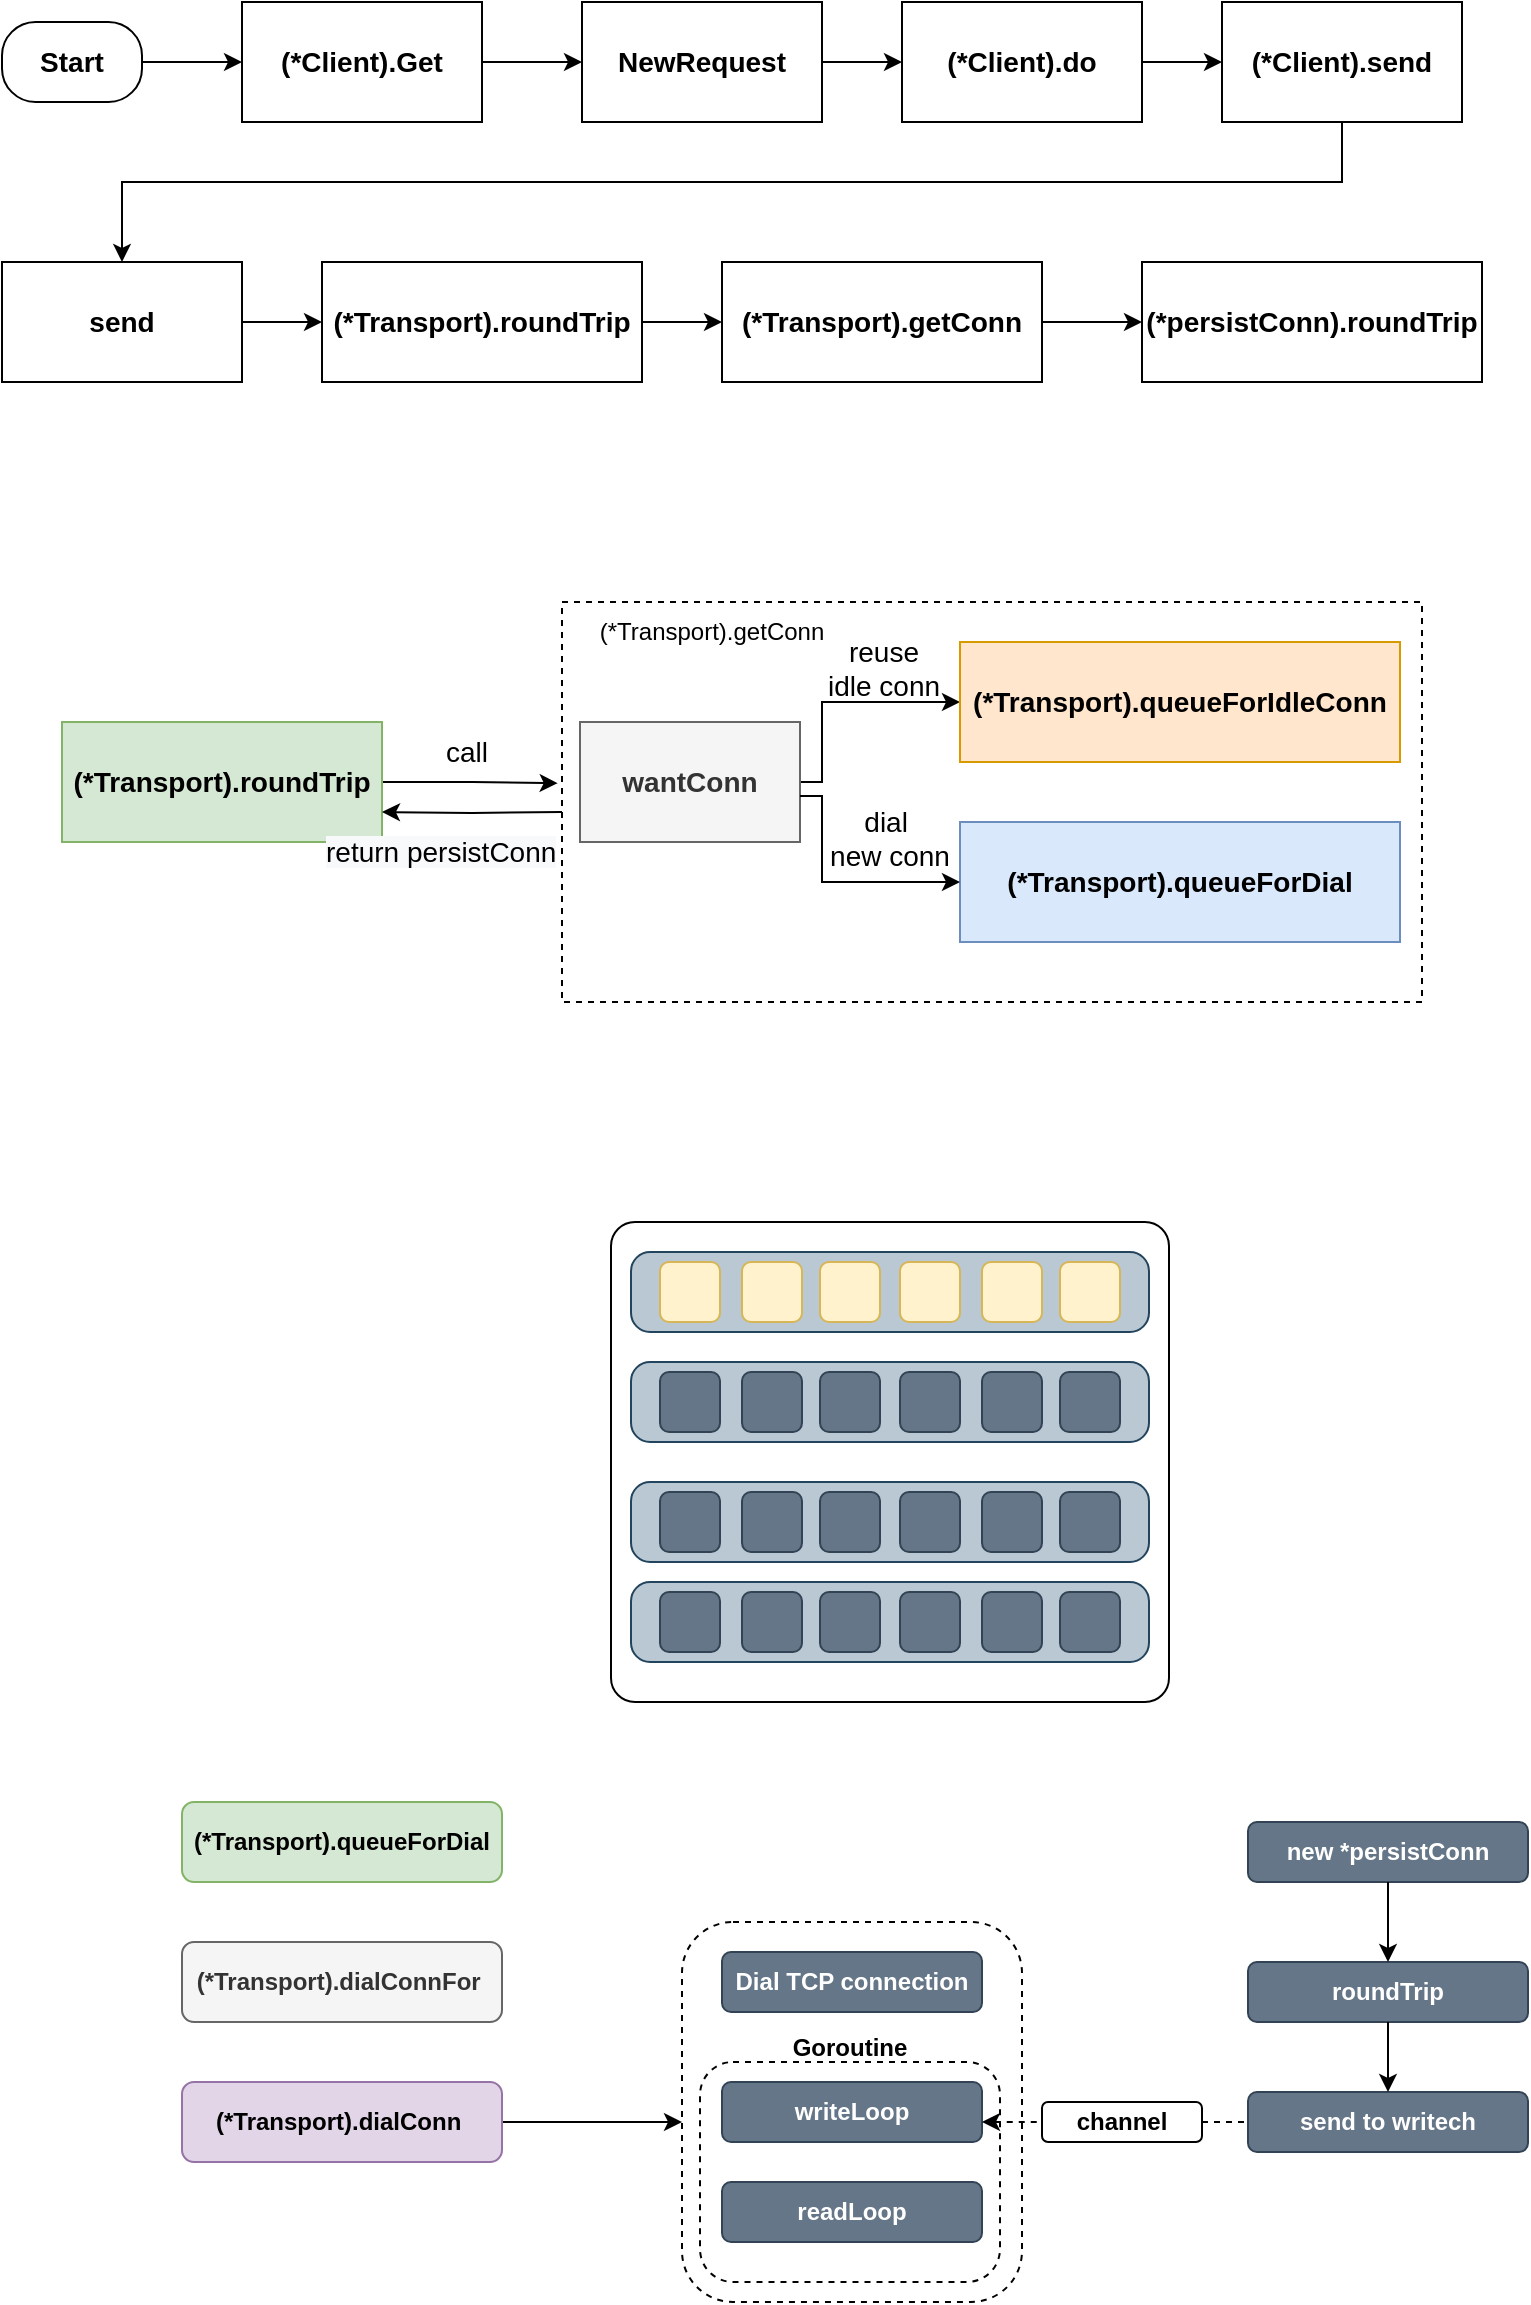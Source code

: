 <mxfile version="15.6.5" type="github">
  <diagram id="J2EWIxKZFVFp0aU-S5zG" name="Page-1">
    <mxGraphModel dx="1209" dy="652" grid="1" gridSize="10" guides="1" tooltips="1" connect="1" arrows="1" fold="1" page="1" pageScale="1" pageWidth="827" pageHeight="1169" math="0" shadow="0">
      <root>
        <mxCell id="0" />
        <mxCell id="1" parent="0" />
        <mxCell id="iW7Jy4BK9aNB-KTvajbZ-5" value="" style="edgeStyle=orthogonalEdgeStyle;rounded=0;orthogonalLoop=1;jettySize=auto;html=1;" parent="1" source="iW7Jy4BK9aNB-KTvajbZ-1" target="iW7Jy4BK9aNB-KTvajbZ-4" edge="1">
          <mxGeometry relative="1" as="geometry" />
        </mxCell>
        <mxCell id="iW7Jy4BK9aNB-KTvajbZ-1" value="Start" style="rounded=1;whiteSpace=wrap;html=1;arcSize=42;fontStyle=1;fontSize=14;" parent="1" vertex="1">
          <mxGeometry x="10" y="30" width="70" height="40" as="geometry" />
        </mxCell>
        <mxCell id="iW7Jy4BK9aNB-KTvajbZ-7" value="" style="edgeStyle=orthogonalEdgeStyle;rounded=0;orthogonalLoop=1;jettySize=auto;html=1;fontSize=14;" parent="1" source="iW7Jy4BK9aNB-KTvajbZ-4" target="iW7Jy4BK9aNB-KTvajbZ-6" edge="1">
          <mxGeometry relative="1" as="geometry" />
        </mxCell>
        <mxCell id="iW7Jy4BK9aNB-KTvajbZ-4" value="(*Client).Get" style="rounded=1;whiteSpace=wrap;html=1;arcSize=0;fontSize=14;fontStyle=1" parent="1" vertex="1">
          <mxGeometry x="130" y="20" width="120" height="60" as="geometry" />
        </mxCell>
        <mxCell id="iW7Jy4BK9aNB-KTvajbZ-9" value="" style="edgeStyle=orthogonalEdgeStyle;rounded=0;orthogonalLoop=1;jettySize=auto;html=1;fontSize=14;" parent="1" source="iW7Jy4BK9aNB-KTvajbZ-6" target="iW7Jy4BK9aNB-KTvajbZ-8" edge="1">
          <mxGeometry relative="1" as="geometry" />
        </mxCell>
        <mxCell id="iW7Jy4BK9aNB-KTvajbZ-6" value="NewRequest" style="rounded=1;whiteSpace=wrap;html=1;arcSize=0;fontSize=14;fontStyle=1" parent="1" vertex="1">
          <mxGeometry x="300" y="20" width="120" height="60" as="geometry" />
        </mxCell>
        <mxCell id="iW7Jy4BK9aNB-KTvajbZ-11" value="" style="edgeStyle=orthogonalEdgeStyle;rounded=0;orthogonalLoop=1;jettySize=auto;html=1;fontSize=14;" parent="1" source="iW7Jy4BK9aNB-KTvajbZ-8" target="iW7Jy4BK9aNB-KTvajbZ-10" edge="1">
          <mxGeometry relative="1" as="geometry" />
        </mxCell>
        <mxCell id="iW7Jy4BK9aNB-KTvajbZ-8" value="(*Client).do" style="rounded=1;whiteSpace=wrap;html=1;arcSize=0;fontSize=14;fontStyle=1" parent="1" vertex="1">
          <mxGeometry x="460" y="20" width="120" height="60" as="geometry" />
        </mxCell>
        <mxCell id="iW7Jy4BK9aNB-KTvajbZ-13" value="" style="edgeStyle=orthogonalEdgeStyle;rounded=0;orthogonalLoop=1;jettySize=auto;html=1;fontSize=14;" parent="1" source="iW7Jy4BK9aNB-KTvajbZ-10" target="iW7Jy4BK9aNB-KTvajbZ-12" edge="1">
          <mxGeometry relative="1" as="geometry">
            <Array as="points">
              <mxPoint x="680" y="110" />
              <mxPoint x="70" y="110" />
            </Array>
          </mxGeometry>
        </mxCell>
        <mxCell id="iW7Jy4BK9aNB-KTvajbZ-10" value="(*Client).send" style="rounded=1;whiteSpace=wrap;html=1;arcSize=0;fontSize=14;fontStyle=1" parent="1" vertex="1">
          <mxGeometry x="620" y="20" width="120" height="60" as="geometry" />
        </mxCell>
        <mxCell id="iW7Jy4BK9aNB-KTvajbZ-15" value="" style="edgeStyle=orthogonalEdgeStyle;rounded=0;orthogonalLoop=1;jettySize=auto;html=1;fontSize=14;" parent="1" source="iW7Jy4BK9aNB-KTvajbZ-12" target="iW7Jy4BK9aNB-KTvajbZ-14" edge="1">
          <mxGeometry relative="1" as="geometry" />
        </mxCell>
        <mxCell id="iW7Jy4BK9aNB-KTvajbZ-12" value="send" style="rounded=1;whiteSpace=wrap;html=1;arcSize=0;fontSize=14;fontStyle=1" parent="1" vertex="1">
          <mxGeometry x="10" y="150" width="120" height="60" as="geometry" />
        </mxCell>
        <mxCell id="iW7Jy4BK9aNB-KTvajbZ-17" value="" style="edgeStyle=orthogonalEdgeStyle;rounded=0;orthogonalLoop=1;jettySize=auto;html=1;fontSize=14;" parent="1" source="iW7Jy4BK9aNB-KTvajbZ-14" target="iW7Jy4BK9aNB-KTvajbZ-16" edge="1">
          <mxGeometry relative="1" as="geometry" />
        </mxCell>
        <mxCell id="iW7Jy4BK9aNB-KTvajbZ-14" value="(*Transport).roundTrip" style="rounded=1;whiteSpace=wrap;html=1;arcSize=0;fontSize=14;fontStyle=1" parent="1" vertex="1">
          <mxGeometry x="170" y="150" width="160" height="60" as="geometry" />
        </mxCell>
        <mxCell id="iW7Jy4BK9aNB-KTvajbZ-19" value="" style="edgeStyle=orthogonalEdgeStyle;rounded=0;orthogonalLoop=1;jettySize=auto;html=1;fontSize=14;" parent="1" source="iW7Jy4BK9aNB-KTvajbZ-16" target="iW7Jy4BK9aNB-KTvajbZ-18" edge="1">
          <mxGeometry relative="1" as="geometry" />
        </mxCell>
        <mxCell id="iW7Jy4BK9aNB-KTvajbZ-16" value="(*Transport).getConn" style="rounded=1;whiteSpace=wrap;html=1;arcSize=0;fontSize=14;fontStyle=1" parent="1" vertex="1">
          <mxGeometry x="370" y="150" width="160" height="60" as="geometry" />
        </mxCell>
        <mxCell id="iW7Jy4BK9aNB-KTvajbZ-18" value="(*persistConn).roundTrip" style="rounded=1;whiteSpace=wrap;html=1;arcSize=0;fontSize=14;fontStyle=1" parent="1" vertex="1">
          <mxGeometry x="580" y="150" width="170" height="60" as="geometry" />
        </mxCell>
        <mxCell id="6nx5Ef50IVuq_1JzivEW-11" value="" style="edgeStyle=orthogonalEdgeStyle;rounded=0;orthogonalLoop=1;jettySize=auto;html=1;entryX=-0.005;entryY=0.453;entryDx=0;entryDy=0;entryPerimeter=0;" parent="1" source="6nx5Ef50IVuq_1JzivEW-2" target="6nx5Ef50IVuq_1JzivEW-3" edge="1">
          <mxGeometry relative="1" as="geometry" />
        </mxCell>
        <mxCell id="6nx5Ef50IVuq_1JzivEW-2" value="(*Transport).roundTrip" style="rounded=1;whiteSpace=wrap;html=1;arcSize=0;fontSize=14;fontStyle=1;fillColor=#d5e8d4;strokeColor=#82b366;" parent="1" vertex="1">
          <mxGeometry x="40" y="380" width="160" height="60" as="geometry" />
        </mxCell>
        <mxCell id="6nx5Ef50IVuq_1JzivEW-3" value="" style="rounded=0;whiteSpace=wrap;html=1;dashed=1;" parent="1" vertex="1">
          <mxGeometry x="290" y="320" width="430" height="200" as="geometry" />
        </mxCell>
        <mxCell id="6nx5Ef50IVuq_1JzivEW-8" value="" style="edgeStyle=orthogonalEdgeStyle;rounded=0;orthogonalLoop=1;jettySize=auto;html=1;entryX=0;entryY=0.5;entryDx=0;entryDy=0;" parent="1" source="6nx5Ef50IVuq_1JzivEW-4" target="6nx5Ef50IVuq_1JzivEW-6" edge="1">
          <mxGeometry relative="1" as="geometry">
            <Array as="points">
              <mxPoint x="420" y="410" />
              <mxPoint x="420" y="370" />
            </Array>
          </mxGeometry>
        </mxCell>
        <mxCell id="6nx5Ef50IVuq_1JzivEW-4" value="wantConn" style="rounded=1;whiteSpace=wrap;html=1;arcSize=0;fontSize=14;fontStyle=1;fillColor=#f5f5f5;strokeColor=#666666;fontColor=#333333;" parent="1" vertex="1">
          <mxGeometry x="299" y="380" width="110" height="60" as="geometry" />
        </mxCell>
        <mxCell id="6nx5Ef50IVuq_1JzivEW-5" value="(*Transport).getConn" style="text;html=1;strokeColor=none;fillColor=none;align=center;verticalAlign=middle;whiteSpace=wrap;rounded=0;dashed=1;" parent="1" vertex="1">
          <mxGeometry x="300" y="320" width="130" height="30" as="geometry" />
        </mxCell>
        <mxCell id="6nx5Ef50IVuq_1JzivEW-6" value="(*Transport).queueForIdleConn" style="rounded=1;whiteSpace=wrap;html=1;arcSize=0;fontSize=14;fontStyle=1;fillColor=#ffe6cc;strokeColor=#d79b00;" parent="1" vertex="1">
          <mxGeometry x="489" y="340" width="220" height="60" as="geometry" />
        </mxCell>
        <mxCell id="6nx5Ef50IVuq_1JzivEW-7" value="(*Transport).queueForDial" style="rounded=1;whiteSpace=wrap;html=1;arcSize=0;fontSize=14;fontStyle=1;fillColor=#dae8fc;strokeColor=#6c8ebf;" parent="1" vertex="1">
          <mxGeometry x="489" y="430" width="220" height="60" as="geometry" />
        </mxCell>
        <mxCell id="6nx5Ef50IVuq_1JzivEW-10" value="" style="edgeStyle=orthogonalEdgeStyle;rounded=0;orthogonalLoop=1;jettySize=auto;html=1;entryX=0;entryY=0.5;entryDx=0;entryDy=0;" parent="1" target="6nx5Ef50IVuq_1JzivEW-7" edge="1">
          <mxGeometry relative="1" as="geometry">
            <mxPoint x="409" y="417" as="sourcePoint" />
            <mxPoint x="499" y="390" as="targetPoint" />
            <Array as="points">
              <mxPoint x="420" y="417" />
              <mxPoint x="420" y="460" />
            </Array>
          </mxGeometry>
        </mxCell>
        <mxCell id="6nx5Ef50IVuq_1JzivEW-12" value="" style="edgeStyle=orthogonalEdgeStyle;rounded=0;orthogonalLoop=1;jettySize=auto;html=1;entryX=1;entryY=0.75;entryDx=0;entryDy=0;" parent="1" target="6nx5Ef50IVuq_1JzivEW-2" edge="1">
          <mxGeometry relative="1" as="geometry">
            <mxPoint x="290" y="425" as="sourcePoint" />
            <mxPoint x="210" y="425" as="targetPoint" />
          </mxGeometry>
        </mxCell>
        <mxCell id="6nx5Ef50IVuq_1JzivEW-13" value="&lt;span style=&quot;color: rgb(0 , 0 , 0) ; font-family: &amp;#34;helvetica&amp;#34; ; font-size: 14px ; font-style: normal ; letter-spacing: normal ; text-indent: 0px ; text-transform: none ; word-spacing: 0px ; background-color: rgb(248 , 249 , 250) ; display: inline ; float: none&quot;&gt;return persistConn&lt;/span&gt;" style="text;whiteSpace=wrap;html=1;fontStyle=0;align=left;" parent="1" vertex="1">
          <mxGeometry x="170" y="430" width="140" height="30" as="geometry" />
        </mxCell>
        <mxCell id="6nx5Ef50IVuq_1JzivEW-14" value="&lt;div style=&quot;text-align: center&quot;&gt;&lt;span style=&quot;font-size: 14px&quot;&gt;&lt;font face=&quot;helvetica&quot;&gt;call&lt;/font&gt;&lt;/span&gt;&lt;/div&gt;" style="text;whiteSpace=wrap;html=1;fontStyle=0" parent="1" vertex="1">
          <mxGeometry x="230" y="380" width="30" height="30" as="geometry" />
        </mxCell>
        <mxCell id="6nx5Ef50IVuq_1JzivEW-16" value="&lt;div style=&quot;text-align: center&quot;&gt;&lt;span style=&quot;font-size: 14px&quot;&gt;&lt;font face=&quot;helvetica&quot;&gt;reuse idle conn&lt;/font&gt;&lt;/span&gt;&lt;/div&gt;" style="text;whiteSpace=wrap;html=1;fontStyle=0" parent="1" vertex="1">
          <mxGeometry x="420" y="330" width="60" height="30" as="geometry" />
        </mxCell>
        <mxCell id="6nx5Ef50IVuq_1JzivEW-17" value="&lt;div&gt;&lt;span style=&quot;font-size: 14px&quot;&gt;&lt;font face=&quot;helvetica&quot;&gt;dial&amp;nbsp;&lt;/font&gt;&lt;/span&gt;&lt;/div&gt;&lt;div&gt;&lt;span style=&quot;font-size: 14px&quot;&gt;&lt;font face=&quot;helvetica&quot;&gt;new conn&lt;/font&gt;&lt;/span&gt;&lt;/div&gt;" style="text;whiteSpace=wrap;html=1;fontStyle=0;align=center;" parent="1" vertex="1">
          <mxGeometry x="419" y="415" width="70" height="31" as="geometry" />
        </mxCell>
        <mxCell id="Hpju6PKB836rXU66gbII-5" value="" style="rounded=1;whiteSpace=wrap;html=1;fontColor=default;strokeColor=default;fillColor=default;arcSize=5;" parent="1" vertex="1">
          <mxGeometry x="314.5" y="630" width="279" height="240" as="geometry" />
        </mxCell>
        <mxCell id="Hpju6PKB836rXU66gbII-6" value="" style="rounded=1;whiteSpace=wrap;html=1;strokeColor=#23445d;fillColor=#bac8d3;arcSize=24;fontColor=default;" parent="1" vertex="1">
          <mxGeometry x="324.5" y="645" width="259" height="40" as="geometry" />
        </mxCell>
        <mxCell id="Hpju6PKB836rXU66gbII-8" value="" style="rounded=1;whiteSpace=wrap;html=1;strokeColor=#d6b656;fillColor=#fff2cc;fontColor=default;" parent="1" vertex="1">
          <mxGeometry x="339" y="650" width="30" height="30" as="geometry" />
        </mxCell>
        <mxCell id="Hpju6PKB836rXU66gbII-9" value="" style="rounded=1;whiteSpace=wrap;html=1;strokeColor=#d6b656;fillColor=#fff2cc;fontColor=default;" parent="1" vertex="1">
          <mxGeometry x="380" y="650" width="30" height="30" as="geometry" />
        </mxCell>
        <mxCell id="Hpju6PKB836rXU66gbII-10" value="" style="rounded=1;whiteSpace=wrap;html=1;strokeColor=#d6b656;fillColor=#fff2cc;fontColor=default;" parent="1" vertex="1">
          <mxGeometry x="419" y="650" width="30" height="30" as="geometry" />
        </mxCell>
        <mxCell id="Hpju6PKB836rXU66gbII-11" value="" style="rounded=1;whiteSpace=wrap;html=1;strokeColor=#d6b656;fillColor=#fff2cc;fontColor=default;" parent="1" vertex="1">
          <mxGeometry x="459" y="650" width="30" height="30" as="geometry" />
        </mxCell>
        <mxCell id="Hpju6PKB836rXU66gbII-12" value="" style="rounded=1;whiteSpace=wrap;html=1;strokeColor=#d6b656;fillColor=#fff2cc;fontColor=default;" parent="1" vertex="1">
          <mxGeometry x="500" y="650" width="30" height="30" as="geometry" />
        </mxCell>
        <mxCell id="Hpju6PKB836rXU66gbII-13" value="" style="rounded=1;whiteSpace=wrap;html=1;strokeColor=#d6b656;fillColor=#fff2cc;fontColor=default;" parent="1" vertex="1">
          <mxGeometry x="539" y="650" width="30" height="30" as="geometry" />
        </mxCell>
        <mxCell id="Hpju6PKB836rXU66gbII-14" value="" style="rounded=1;whiteSpace=wrap;html=1;strokeColor=#23445d;fillColor=#bac8d3;arcSize=24;fontColor=default;" parent="1" vertex="1">
          <mxGeometry x="324.5" y="700" width="259" height="40" as="geometry" />
        </mxCell>
        <mxCell id="Hpju6PKB836rXU66gbII-15" value="" style="rounded=1;whiteSpace=wrap;html=1;strokeColor=#314354;fillColor=#647687;fontColor=#ffffff;" parent="1" vertex="1">
          <mxGeometry x="339" y="705" width="30" height="30" as="geometry" />
        </mxCell>
        <mxCell id="Hpju6PKB836rXU66gbII-16" value="" style="rounded=1;whiteSpace=wrap;html=1;strokeColor=#314354;fillColor=#647687;fontColor=#ffffff;" parent="1" vertex="1">
          <mxGeometry x="380" y="705" width="30" height="30" as="geometry" />
        </mxCell>
        <mxCell id="Hpju6PKB836rXU66gbII-17" value="" style="rounded=1;whiteSpace=wrap;html=1;strokeColor=#314354;fillColor=#647687;fontColor=#ffffff;" parent="1" vertex="1">
          <mxGeometry x="419" y="705" width="30" height="30" as="geometry" />
        </mxCell>
        <mxCell id="Hpju6PKB836rXU66gbII-18" value="" style="rounded=1;whiteSpace=wrap;html=1;strokeColor=#314354;fillColor=#647687;fontColor=#ffffff;" parent="1" vertex="1">
          <mxGeometry x="459" y="705" width="30" height="30" as="geometry" />
        </mxCell>
        <mxCell id="Hpju6PKB836rXU66gbII-19" value="" style="rounded=1;whiteSpace=wrap;html=1;strokeColor=#314354;fillColor=#647687;fontColor=#ffffff;" parent="1" vertex="1">
          <mxGeometry x="500" y="705" width="30" height="30" as="geometry" />
        </mxCell>
        <mxCell id="Hpju6PKB836rXU66gbII-20" value="" style="rounded=1;whiteSpace=wrap;html=1;strokeColor=#314354;fillColor=#647687;fontColor=#ffffff;" parent="1" vertex="1">
          <mxGeometry x="539" y="705" width="30" height="30" as="geometry" />
        </mxCell>
        <mxCell id="Hpju6PKB836rXU66gbII-21" value="" style="rounded=1;whiteSpace=wrap;html=1;strokeColor=#23445d;fillColor=#bac8d3;arcSize=24;fontColor=default;" parent="1" vertex="1">
          <mxGeometry x="324.5" y="760" width="259" height="40" as="geometry" />
        </mxCell>
        <mxCell id="Hpju6PKB836rXU66gbII-22" value="" style="rounded=1;whiteSpace=wrap;html=1;strokeColor=#314354;fillColor=#647687;fontColor=#ffffff;" parent="1" vertex="1">
          <mxGeometry x="339" y="765" width="30" height="30" as="geometry" />
        </mxCell>
        <mxCell id="Hpju6PKB836rXU66gbII-23" value="" style="rounded=1;whiteSpace=wrap;html=1;strokeColor=#314354;fillColor=#647687;fontColor=#ffffff;" parent="1" vertex="1">
          <mxGeometry x="380" y="765" width="30" height="30" as="geometry" />
        </mxCell>
        <mxCell id="Hpju6PKB836rXU66gbII-24" value="" style="rounded=1;whiteSpace=wrap;html=1;strokeColor=#314354;fillColor=#647687;fontColor=#ffffff;" parent="1" vertex="1">
          <mxGeometry x="419" y="765" width="30" height="30" as="geometry" />
        </mxCell>
        <mxCell id="Hpju6PKB836rXU66gbII-25" value="" style="rounded=1;whiteSpace=wrap;html=1;strokeColor=#314354;fillColor=#647687;fontColor=#ffffff;" parent="1" vertex="1">
          <mxGeometry x="459" y="765" width="30" height="30" as="geometry" />
        </mxCell>
        <mxCell id="Hpju6PKB836rXU66gbII-26" value="" style="rounded=1;whiteSpace=wrap;html=1;strokeColor=#314354;fillColor=#647687;fontColor=#ffffff;" parent="1" vertex="1">
          <mxGeometry x="500" y="765" width="30" height="30" as="geometry" />
        </mxCell>
        <mxCell id="Hpju6PKB836rXU66gbII-27" value="" style="rounded=1;whiteSpace=wrap;html=1;strokeColor=#314354;fillColor=#647687;fontColor=#ffffff;" parent="1" vertex="1">
          <mxGeometry x="539" y="765" width="30" height="30" as="geometry" />
        </mxCell>
        <mxCell id="Hpju6PKB836rXU66gbII-28" value="" style="rounded=1;whiteSpace=wrap;html=1;strokeColor=#23445d;fillColor=#bac8d3;arcSize=24;fontColor=default;" parent="1" vertex="1">
          <mxGeometry x="324.5" y="810" width="259" height="40" as="geometry" />
        </mxCell>
        <mxCell id="Hpju6PKB836rXU66gbII-29" value="" style="rounded=1;whiteSpace=wrap;html=1;strokeColor=#314354;fillColor=#647687;fontColor=#ffffff;" parent="1" vertex="1">
          <mxGeometry x="339" y="815" width="30" height="30" as="geometry" />
        </mxCell>
        <mxCell id="Hpju6PKB836rXU66gbII-30" value="" style="rounded=1;whiteSpace=wrap;html=1;strokeColor=#314354;fillColor=#647687;fontColor=#ffffff;" parent="1" vertex="1">
          <mxGeometry x="380" y="815" width="30" height="30" as="geometry" />
        </mxCell>
        <mxCell id="Hpju6PKB836rXU66gbII-31" value="" style="rounded=1;whiteSpace=wrap;html=1;strokeColor=#314354;fillColor=#647687;fontColor=#ffffff;" parent="1" vertex="1">
          <mxGeometry x="419" y="815" width="30" height="30" as="geometry" />
        </mxCell>
        <mxCell id="Hpju6PKB836rXU66gbII-32" value="" style="rounded=1;whiteSpace=wrap;html=1;strokeColor=#314354;fillColor=#647687;fontColor=#ffffff;" parent="1" vertex="1">
          <mxGeometry x="459" y="815" width="30" height="30" as="geometry" />
        </mxCell>
        <mxCell id="Hpju6PKB836rXU66gbII-33" value="" style="rounded=1;whiteSpace=wrap;html=1;strokeColor=#314354;fillColor=#647687;fontColor=#ffffff;" parent="1" vertex="1">
          <mxGeometry x="500" y="815" width="30" height="30" as="geometry" />
        </mxCell>
        <mxCell id="Hpju6PKB836rXU66gbII-34" value="" style="rounded=1;whiteSpace=wrap;html=1;strokeColor=#314354;fillColor=#647687;fontColor=#ffffff;" parent="1" vertex="1">
          <mxGeometry x="539" y="815" width="30" height="30" as="geometry" />
        </mxCell>
        <mxCell id="pzGNESv07BAN-wGDjxDe-1" value="(*Transport).dialConnFor&amp;nbsp;" style="rounded=1;whiteSpace=wrap;html=1;fillColor=#f5f5f5;strokeColor=#666666;fontStyle=1;fontColor=#333333;" vertex="1" parent="1">
          <mxGeometry x="100" y="990" width="160" height="40" as="geometry" />
        </mxCell>
        <mxCell id="pzGNESv07BAN-wGDjxDe-2" value="(*Transport).queueForDial" style="rounded=1;whiteSpace=wrap;html=1;fillColor=#d5e8d4;strokeColor=#82b366;fontStyle=1;fontColor=default;" vertex="1" parent="1">
          <mxGeometry x="100" y="920" width="160" height="40" as="geometry" />
        </mxCell>
        <mxCell id="pzGNESv07BAN-wGDjxDe-5" value="" style="edgeStyle=orthogonalEdgeStyle;rounded=0;orthogonalLoop=1;jettySize=auto;html=1;fontColor=default;strokeColor=default;labelBackgroundColor=default;" edge="1" parent="1" source="pzGNESv07BAN-wGDjxDe-3" target="pzGNESv07BAN-wGDjxDe-4">
          <mxGeometry relative="1" as="geometry">
            <Array as="points">
              <mxPoint x="340" y="1080" />
              <mxPoint x="340" y="1080" />
            </Array>
          </mxGeometry>
        </mxCell>
        <mxCell id="pzGNESv07BAN-wGDjxDe-3" value="(*Transport).dialConn&amp;nbsp;" style="rounded=1;whiteSpace=wrap;html=1;fillColor=#e1d5e7;strokeColor=#9673a6;fontStyle=1;fontColor=default;" vertex="1" parent="1">
          <mxGeometry x="100" y="1060" width="160" height="40" as="geometry" />
        </mxCell>
        <mxCell id="pzGNESv07BAN-wGDjxDe-4" value="" style="whiteSpace=wrap;html=1;rounded=1;fontStyle=1;strokeColor=default;fillColor=none;fontColor=default;dashed=1;" vertex="1" parent="1">
          <mxGeometry x="350" y="980" width="170" height="190" as="geometry" />
        </mxCell>
        <mxCell id="pzGNESv07BAN-wGDjxDe-6" value="Dial TCP connection" style="rounded=1;whiteSpace=wrap;html=1;strokeColor=#314354;fillColor=#647687;fontColor=#ffffff;fontStyle=1" vertex="1" parent="1">
          <mxGeometry x="370" y="995" width="130" height="30" as="geometry" />
        </mxCell>
        <mxCell id="pzGNESv07BAN-wGDjxDe-9" value="" style="whiteSpace=wrap;html=1;rounded=1;fontStyle=1;strokeColor=default;fillColor=none;fontColor=default;dashed=1;" vertex="1" parent="1">
          <mxGeometry x="359" y="1050" width="150" height="110" as="geometry" />
        </mxCell>
        <mxCell id="pzGNESv07BAN-wGDjxDe-7" value="writeLoop" style="rounded=1;whiteSpace=wrap;html=1;strokeColor=#314354;fillColor=#647687;fontColor=#ffffff;fontStyle=1" vertex="1" parent="1">
          <mxGeometry x="370" y="1060" width="130" height="30" as="geometry" />
        </mxCell>
        <mxCell id="pzGNESv07BAN-wGDjxDe-8" value="readLoop" style="rounded=1;whiteSpace=wrap;html=1;strokeColor=#314354;fillColor=#647687;fontColor=#ffffff;fontStyle=1" vertex="1" parent="1">
          <mxGeometry x="370" y="1110" width="130" height="30" as="geometry" />
        </mxCell>
        <mxCell id="pzGNESv07BAN-wGDjxDe-10" value="Goroutine" style="text;html=1;strokeColor=none;fillColor=none;align=center;verticalAlign=middle;whiteSpace=wrap;rounded=0;dashed=1;fontColor=default;fontStyle=1" vertex="1" parent="1">
          <mxGeometry x="404" y="1028" width="60" height="30" as="geometry" />
        </mxCell>
        <mxCell id="pzGNESv07BAN-wGDjxDe-11" value="new *persistConn" style="rounded=1;whiteSpace=wrap;html=1;strokeColor=#314354;fillColor=#647687;fontColor=#ffffff;fontStyle=1" vertex="1" parent="1">
          <mxGeometry x="633" y="930" width="140" height="30" as="geometry" />
        </mxCell>
        <mxCell id="pzGNESv07BAN-wGDjxDe-12" value="roundTrip" style="rounded=1;whiteSpace=wrap;html=1;strokeColor=#314354;fillColor=#647687;fontColor=#ffffff;fontStyle=1" vertex="1" parent="1">
          <mxGeometry x="633" y="1000" width="140" height="30" as="geometry" />
        </mxCell>
        <mxCell id="pzGNESv07BAN-wGDjxDe-13" value="send to writech" style="rounded=1;whiteSpace=wrap;html=1;strokeColor=#314354;fillColor=#647687;fontColor=#ffffff;fontStyle=1" vertex="1" parent="1">
          <mxGeometry x="633" y="1065" width="140" height="30" as="geometry" />
        </mxCell>
        <mxCell id="pzGNESv07BAN-wGDjxDe-16" value="" style="endArrow=classic;html=1;rounded=0;labelBackgroundColor=default;fontColor=default;strokeColor=default;exitX=0.5;exitY=1;exitDx=0;exitDy=0;entryX=0.5;entryY=0;entryDx=0;entryDy=0;" edge="1" parent="1" source="pzGNESv07BAN-wGDjxDe-11" target="pzGNESv07BAN-wGDjxDe-12">
          <mxGeometry width="50" height="50" relative="1" as="geometry">
            <mxPoint x="403" y="950" as="sourcePoint" />
            <mxPoint x="453" y="900" as="targetPoint" />
          </mxGeometry>
        </mxCell>
        <mxCell id="pzGNESv07BAN-wGDjxDe-17" value="" style="endArrow=classic;html=1;rounded=0;labelBackgroundColor=default;fontColor=default;strokeColor=default;entryX=0.5;entryY=0;entryDx=0;entryDy=0;exitX=0.5;exitY=1;exitDx=0;exitDy=0;" edge="1" parent="1" source="pzGNESv07BAN-wGDjxDe-12" target="pzGNESv07BAN-wGDjxDe-13">
          <mxGeometry width="50" height="50" relative="1" as="geometry">
            <mxPoint x="623" y="990" as="sourcePoint" />
            <mxPoint x="713" y="1010" as="targetPoint" />
          </mxGeometry>
        </mxCell>
        <mxCell id="pzGNESv07BAN-wGDjxDe-24" value="channel" style="rounded=1;whiteSpace=wrap;html=1;fontColor=default;strokeColor=default;fillColor=none;fontStyle=1" vertex="1" parent="1">
          <mxGeometry x="530" y="1070" width="80" height="20" as="geometry" />
        </mxCell>
        <mxCell id="pzGNESv07BAN-wGDjxDe-25" value="" style="endArrow=none;html=1;rounded=0;labelBackgroundColor=default;fontColor=default;strokeColor=default;entryX=0;entryY=0.5;entryDx=0;entryDy=0;dashed=1;startArrow=classic;startFill=1;" edge="1" parent="1" target="pzGNESv07BAN-wGDjxDe-24">
          <mxGeometry width="50" height="50" relative="1" as="geometry">
            <mxPoint x="500" y="1080" as="sourcePoint" />
            <mxPoint x="628" y="1079" as="targetPoint" />
          </mxGeometry>
        </mxCell>
        <mxCell id="pzGNESv07BAN-wGDjxDe-27" value="" style="endArrow=none;dashed=1;html=1;strokeWidth=1;rounded=0;labelBackgroundColor=default;fontColor=default;exitX=1;exitY=0.5;exitDx=0;exitDy=0;strokeColor=default;entryX=0;entryY=0.5;entryDx=0;entryDy=0;" edge="1" parent="1" source="pzGNESv07BAN-wGDjxDe-24" target="pzGNESv07BAN-wGDjxDe-13">
          <mxGeometry width="50" height="50" relative="1" as="geometry">
            <mxPoint x="390" y="1050" as="sourcePoint" />
            <mxPoint x="440" y="1000" as="targetPoint" />
          </mxGeometry>
        </mxCell>
      </root>
    </mxGraphModel>
  </diagram>
</mxfile>
